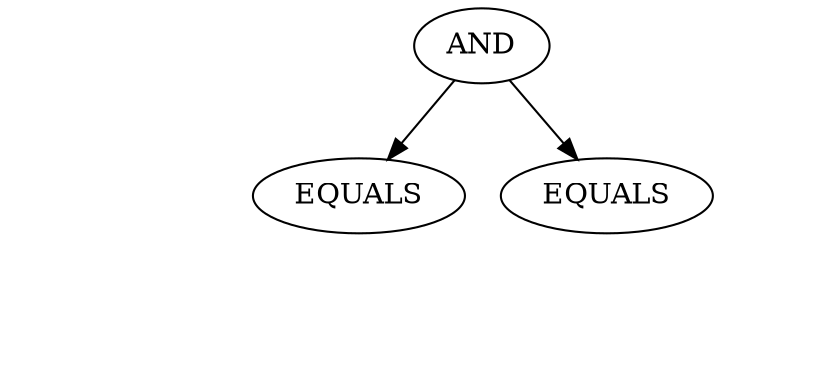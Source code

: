 digraph {
    AND[label="AND" class="operator,disabled"]
    eq1[label="EQUALS" class="operator,disabled"]
    eq2[label="EQUALS" class="operator"]
    categoryId[label="$categoryId" class="value" style="invis"]
    price[label="$price" class="value" style="invis"]
    categoryValue[label=10 class="value" style="invis"]
    priceValue[label=3 class="value" style="invis"]

    AND -> eq1[class="disabled"]
    AND -> eq2

    eq1 -> categoryId[style="invis"]
    eq1 -> categoryValue[style="invis"]

    eq2 -> price[style="invis"]
    eq2 -> priceValue[style="invis"]
}

